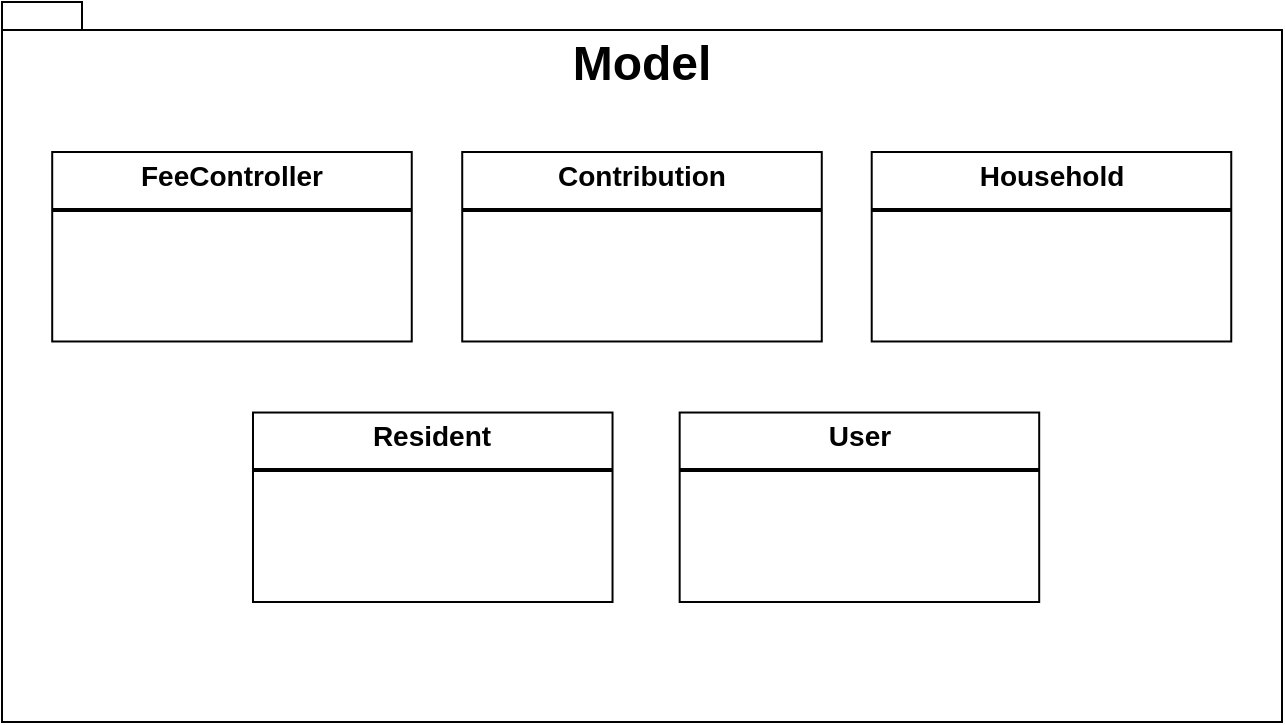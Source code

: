 <mxfile version="25.0.3">
  <diagram id="C5RBs43oDa-KdzZeNtuy" name="Page-1">
    <mxGraphModel dx="223" dy="569" grid="1" gridSize="10" guides="1" tooltips="1" connect="1" arrows="1" fold="1" page="1" pageScale="1" pageWidth="827" pageHeight="1169" math="0" shadow="0">
      <root>
        <mxCell id="WIyWlLk6GJQsqaUBKTNV-0" />
        <mxCell id="WIyWlLk6GJQsqaUBKTNV-1" parent="WIyWlLk6GJQsqaUBKTNV-0" />
        <mxCell id="6JUFFXy7SMr_eHakS_9W-53" value="" style="group;fontSize=14;" vertex="1" connectable="0" parent="WIyWlLk6GJQsqaUBKTNV-1">
          <mxGeometry x="920" y="640" width="640" height="360" as="geometry" />
        </mxCell>
        <mxCell id="6JUFFXy7SMr_eHakS_9W-54" value="&lt;span&gt;&lt;font style=&quot;font-size: 24px;&quot;&gt;Model&lt;/font&gt;&lt;/span&gt;" style="shape=folder;fontStyle=1;spacingTop=10;tabWidth=40;tabHeight=14;tabPosition=left;html=1;whiteSpace=wrap;align=center;verticalAlign=top;labelPosition=center;verticalLabelPosition=middle;horizontal=1;container=0;fontSize=14;" vertex="1" parent="6JUFFXy7SMr_eHakS_9W-53">
          <mxGeometry width="640" height="360" as="geometry" />
        </mxCell>
        <mxCell id="6JUFFXy7SMr_eHakS_9W-55" value="&lt;p style=&quot;margin:0px;margin-top:4px;text-align:center;&quot;&gt;&lt;b&gt;Contribution&lt;/b&gt;&lt;/p&gt;&lt;hr style=&quot;border-style:solid;&quot;&gt;&lt;div style=&quot;height:2px;&quot;&gt;&lt;/div&gt;" style="verticalAlign=top;align=left;overflow=fill;html=1;whiteSpace=wrap;container=0;fontSize=14;" vertex="1" parent="6JUFFXy7SMr_eHakS_9W-53">
          <mxGeometry x="230.116" y="75.006" width="179.772" height="94.737" as="geometry" />
        </mxCell>
        <mxCell id="6JUFFXy7SMr_eHakS_9W-56" value="&lt;p style=&quot;margin:0px;margin-top:4px;text-align:center;&quot;&gt;&lt;b&gt;User&lt;/b&gt;&lt;/p&gt;&lt;hr style=&quot;border-style:solid;&quot;&gt;&lt;div style=&quot;height:2px;&quot;&gt;&lt;/div&gt;" style="verticalAlign=top;align=left;overflow=fill;html=1;whiteSpace=wrap;container=0;fontSize=14;" vertex="1" parent="6JUFFXy7SMr_eHakS_9W-53">
          <mxGeometry x="338.828" y="205.266" width="179.772" height="94.737" as="geometry" />
        </mxCell>
        <mxCell id="6JUFFXy7SMr_eHakS_9W-57" value="&lt;p style=&quot;margin:0px;margin-top:4px;text-align:center;&quot;&gt;&lt;b&gt;Resident&lt;/b&gt;&lt;/p&gt;&lt;hr style=&quot;border-style:solid;&quot;&gt;&lt;div style=&quot;height:2px;&quot;&gt;&lt;/div&gt;" style="verticalAlign=top;align=left;overflow=fill;html=1;whiteSpace=wrap;container=0;fontSize=14;" vertex="1" parent="6JUFFXy7SMr_eHakS_9W-53">
          <mxGeometry x="125.495" y="205.266" width="179.772" height="94.737" as="geometry" />
        </mxCell>
        <mxCell id="6JUFFXy7SMr_eHakS_9W-58" value="&lt;p style=&quot;margin:0px;margin-top:4px;text-align:center;&quot;&gt;&lt;b&gt;Household&lt;/b&gt;&lt;/p&gt;&lt;hr style=&quot;border-style:solid;&quot;&gt;&lt;div style=&quot;height:2px;&quot;&gt;&lt;/div&gt;" style="verticalAlign=top;align=left;overflow=fill;html=1;whiteSpace=wrap;container=0;fontSize=14;" vertex="1" parent="6JUFFXy7SMr_eHakS_9W-53">
          <mxGeometry x="434.854" y="75.006" width="179.772" height="94.737" as="geometry" />
        </mxCell>
        <mxCell id="6JUFFXy7SMr_eHakS_9W-59" value="&lt;p style=&quot;margin:0px;margin-top:4px;text-align:center;&quot;&gt;&lt;b&gt;FeeController&lt;/b&gt;&lt;/p&gt;&lt;hr style=&quot;border-style:solid;&quot;&gt;&lt;div style=&quot;height:2px;&quot;&gt;&lt;/div&gt;" style="verticalAlign=top;align=left;overflow=fill;html=1;whiteSpace=wrap;container=0;fontSize=14;" vertex="1" parent="6JUFFXy7SMr_eHakS_9W-53">
          <mxGeometry x="25.103" y="75.006" width="179.772" height="94.737" as="geometry" />
        </mxCell>
      </root>
    </mxGraphModel>
  </diagram>
</mxfile>
